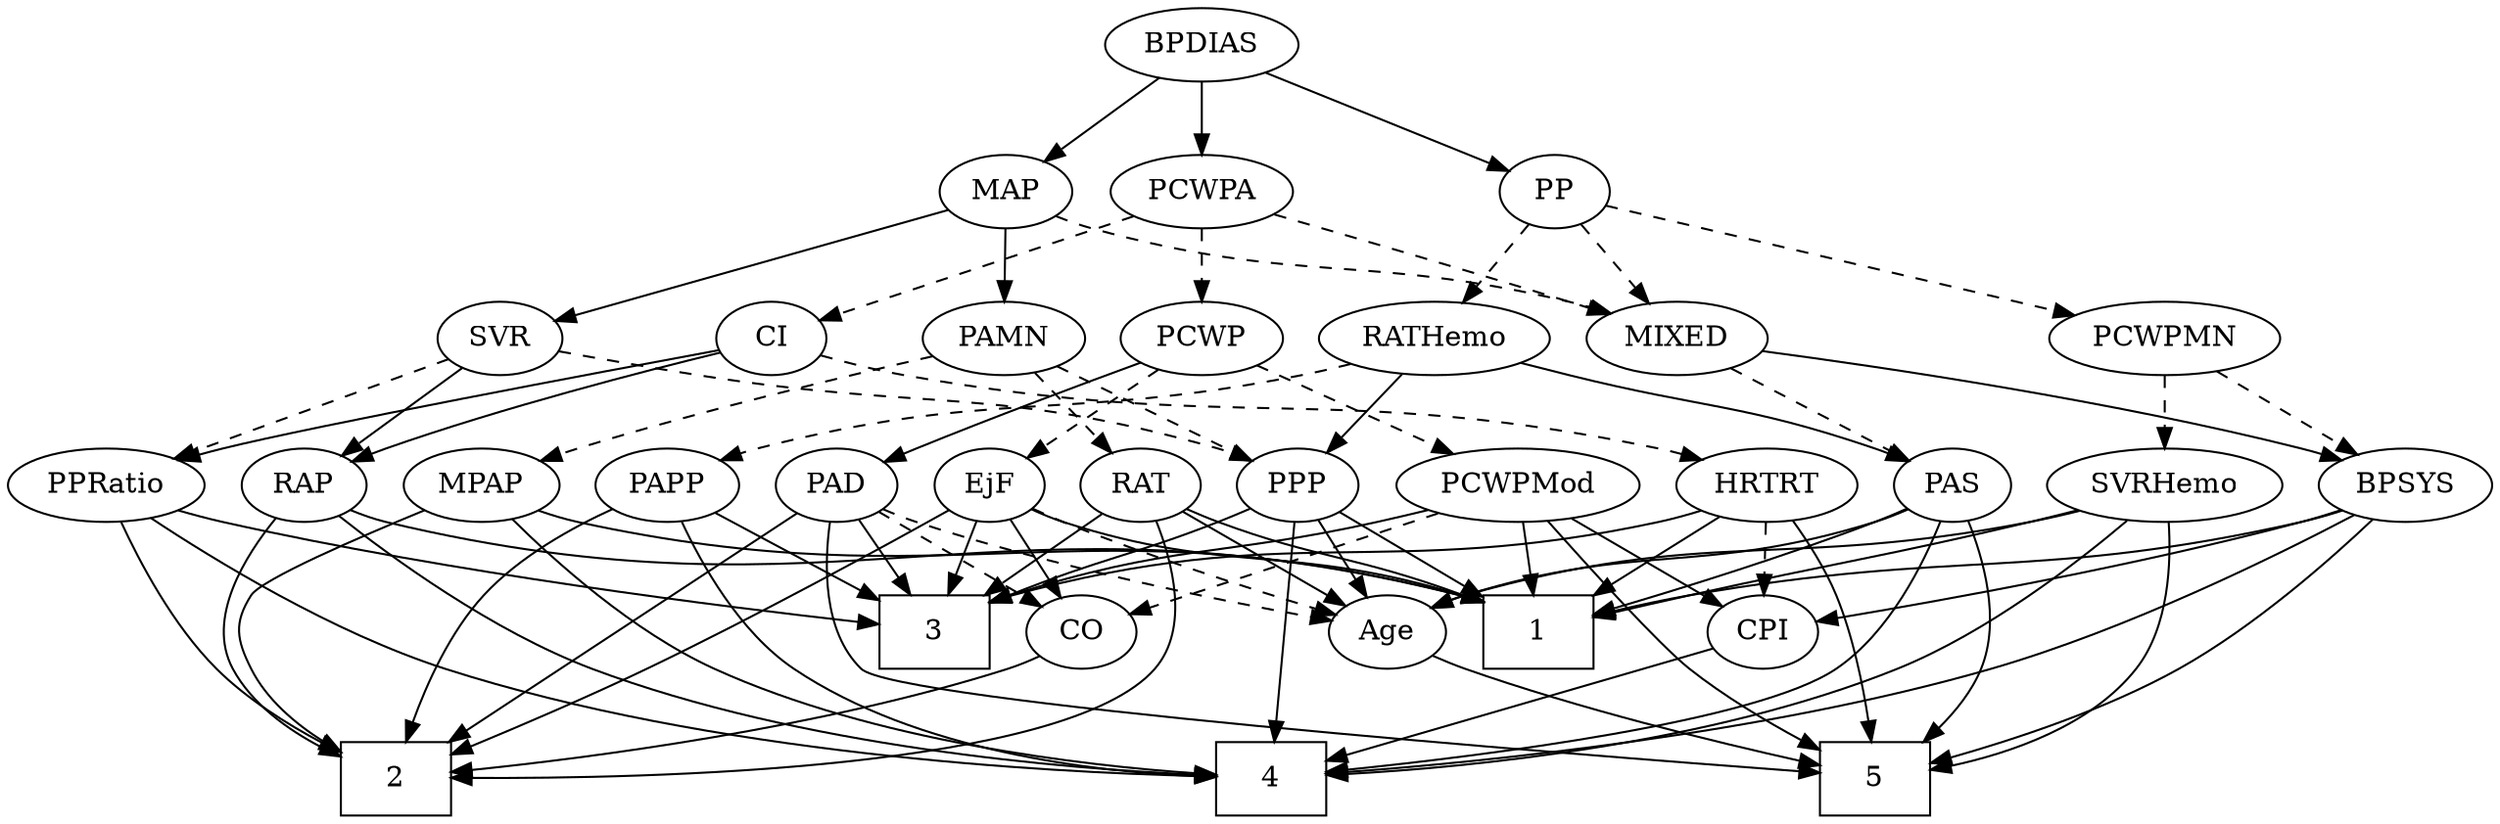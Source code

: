 strict digraph {
	graph [bb="0,0,1118.3,396"];
	node [label="\N"];
	1	[height=0.5,
		pos="684.65,90",
		shape=box,
		width=0.75];
	2	[height=0.5,
		pos="128.65,18",
		shape=box,
		width=0.75];
	3	[height=0.5,
		pos="392.65,90",
		shape=box,
		width=0.75];
	4	[height=0.5,
		pos="557.65,18",
		shape=box,
		width=0.75];
	5	[height=0.5,
		pos="849.65,18",
		shape=box,
		width=0.75];
	Age	[height=0.5,
		pos="612.65,90",
		width=0.75];
	Age -> 5	[pos="e,822.51,24.497 633.69,78.273 638.53,76.028 643.71,73.799 648.65,72 704.6,51.608 771.93,35.484 812.73,26.598",
		style=solid];
	EjF	[height=0.5,
		pos="443.65,162",
		width=0.75];
	EjF -> 1	[pos="e,657.4,104.67 464.25,150.27 469.2,147.98 474.54,145.72 479.65,144 549.43,120.45 573.87,131.55 647.65,107.9",
		style=solid];
	EjF -> 2	[pos="e,155.82,28.891 423.13,150.14 390,132.77 322.46,98.03 263.65,72 230.84,57.479 192.72,42.702 165.38,32.453",
		style=solid];
	EjF -> 3	[pos="e,405.37,108.46 432.33,145.46 426.15,136.99 418.35,126.29 411.31,116.61",
		style=solid];
	EjF -> Age	[pos="e,589.4,99.761 464.87,150.71 469.7,148.44 474.83,146.09 479.65,144 513.55,129.26 552.95,113.75 580.02,103.35",
		style=dashed];
	CO	[height=0.5,
		pos="464.65,90",
		width=0.75];
	EjF -> CO	[pos="e,459.61,107.79 448.73,144.05 451.13,136.06 454.05,126.33 456.73,117.4",
		style=solid];
	RAP	[height=0.5,
		pos="125.65,162",
		width=0.77632];
	RAP -> 1	[pos="e,657.52,105.07 146.69,149.77 151.79,147.49 157.31,145.38 162.65,144 369.21,90.747 437.14,160.98 647.71,107.62",
		style=solid];
	RAP -> 2	[pos="e,101.2,23.845 103.56,150.68 73.211,136.4 22.074,111.93 19.646,108 11.235,94.39 11.16,85.564 19.646,72 35.244,47.072 66.293,33.566 \
91.277,26.441",
		style=solid];
	RAP -> 4	[pos="e,530.36,19.52 140.39,146.65 162,126.5 204.42,90.266 247.65,72 340.4,32.806 460.4,22.577 520.25,19.921",
		style=solid];
	MIXED	[height=0.5,
		pos="754.65,234",
		width=1.1193];
	BPSYS	[height=0.5,
		pos="1080.6,162",
		width=1.0471];
	MIXED -> BPSYS	[pos="e,1052,174.16 792.54,227.76 846.61,219.85 948.77,203.25 1033.6,180 1036.6,179.2 1039.6,178.3 1042.6,177.35",
		style=solid];
	PAS	[height=0.5,
		pos="879.65,162",
		width=0.75];
	MIXED -> PAS	[pos="e,859.34,174.37 778.75,219.5 799.23,208.03 828.7,191.53 850.51,179.32",
		style=dashed];
	MPAP	[height=0.5,
		pos="206.65,162",
		width=0.97491];
	MPAP -> 1	[pos="e,657.51,105.02 232.33,149.7 238.25,147.49 244.59,145.42 250.65,144 420.39,104.35 475.24,152.77 647.6,107.68",
		style=solid];
	MPAP -> 2	[pos="e,101.58,31.283 179.72,150.41 174.09,148.25 168.19,146.02 162.65,144 116.3,127.11 86.321,148.14 57.646,108 48.347,94.98 50.475,86.303 \
57.646,72 65.169,56.998 79.175,45.157 92.772,36.507",
		style=solid];
	MPAP -> 4	[pos="e,530.65,19.623 218.39,145.01 234.23,124.67 264.44,90.039 298.65,72 371,33.841 468.14,23.125 520.49,20.137",
		style=solid];
	BPSYS -> 1	[pos="e,711.93,97.925 1052.6,149.74 1046.4,147.58 1039.9,145.52 1033.6,144 913.87,114.87 879.96,129.82 758.65,108 746.61,105.83 733.57,\
103 721.84,100.28",
		style=solid];
	BPSYS -> 4	[pos="e,584.69,20.301 1058.8,147.28 1026.2,127.4 962.07,90.908 902.65,72 794.07,37.453 658.87,25.063 594.73,20.918",
		style=solid];
	BPSYS -> 5	[pos="e,876.85,24.759 1069.1,144.67 1054.3,124.94 1027,91.916 996.65,72 962.6,49.688 917.97,35.324 886.85,27.256",
		style=solid];
	CPI	[height=0.5,
		pos="794.65,90",
		width=0.75];
	BPSYS -> CPI	[pos="e,820.39,95.58 1052,149.98 1046,147.85 1039.6,145.74 1033.6,144 962.5,123.34 877.43,106.24 830.39,97.433",
		style=solid];
	PAD	[height=0.5,
		pos="369.65,162",
		width=0.79437];
	PAD -> 2	[pos="e,155.77,34.984 349.51,149.14 308.75,125.12 215.95,70.441 164.56,40.162",
		style=solid];
	PAD -> 3	[pos="e,386.97,108.28 375.21,144.05 377.8,136.18 380.94,126.62 383.84,117.79",
		style=solid];
	PAD -> 5	[pos="e,822.37,20.928 360.4,144.65 350.6,124.9 338.8,91.865 356.65,72 371.88,55.036 699.72,29.84 812.18,21.665",
		style=solid];
	PAD -> Age	[pos="e,586.99,96.183 391.9,150.3 397.01,148.05 402.46,145.82 407.65,144 465.86,123.62 535.82,107.19 577.13,98.282",
		style=dashed];
	PAD -> CO	[pos="e,447.18,103.87 387.52,147.83 402.07,137.11 422.81,121.83 439.11,109.82",
		style=dashed];
	CO -> 2	[pos="e,155.71,21.347 444.09,78.143 439.13,75.851 433.78,73.634 428.65,72 336.6,42.715 223.2,28.24 165.76,22.348",
		style=solid];
	PAS -> 1	[pos="e,711.73,98.945 858.51,150.51 853.68,148.25 848.52,145.96 843.65,144 802.59,127.53 754.21,111.93 721.7,101.97",
		style=solid];
	PAS -> 4	[pos="e,585.06,21.374 875.09,143.95 868.7,123.5 855.02,89.761 830.65,72 793.59,45.002 661.25,28.891 595.41,22.374",
		style=solid];
	PAS -> 5	[pos="e,873.4,36.09 889.42,145.13 899.28,126.98 911.7,96.605 901.65,72 897.16,61.017 889.18,51.081 880.79,42.858",
		style=solid];
	PAS -> Age	[pos="e,633.21,101.83 859.08,150.17 854.12,147.88 848.78,145.65 843.65,144 759.77,116.96 732.53,135.04 648.65,108 646.72,107.38 644.77,\
106.68 642.82,105.92",
		style=solid];
	PAMN	[height=0.5,
		pos="455.65,234",
		width=1.011];
	PAMN -> MPAP	[pos="e,233.46,173.93 423.76,225.24 374.66,213.2 282.85,190.34 250.65,180 248.1,179.18 245.49,178.3 242.87,177.38",
		style=dashed];
	RAT	[height=0.5,
		pos="515.65,162",
		width=0.75827];
	PAMN -> RAT	[pos="e,502.5,178.34 469.26,217.12 477.12,207.95 487.14,196.26 495.85,186.09",
		style=dashed];
	PPP	[height=0.5,
		pos="587.65,162",
		width=0.75];
	PAMN -> PPP	[pos="e,566.96,173.97 479.55,220.32 501.59,208.64 534.37,191.25 558.05,178.69",
		style=dashed];
	RATHemo	[height=0.5,
		pos="646.65,234",
		width=1.3721];
	RATHemo -> PAS	[pos="e,858.6,173.74 684.06,222.07 691.22,220.02 698.66,217.92 705.65,216 766.77,199.22 784.06,201.63 843.65,180 845.5,179.33 847.38,178.59 \
849.27,177.82",
		style=solid];
	RATHemo -> PPP	[pos="e,600.32,178.04 632.66,216.41 625,207.31 615.37,195.9 607,185.96",
		style=solid];
	PAPP	[height=0.5,
		pos="291.65,162",
		width=0.88464];
	RATHemo -> PAPP	[pos="e,315.39,174.3 610.66,221.57 603.42,219.52 595.83,217.55 588.65,216 475.89,191.71 442.79,210.82 331.65,180 329.38,179.37 327.07,\
178.64 324.76,177.85",
		style=dashed];
	CPI -> 4	[pos="e,584.88,27.044 770.18,81.772 728.55,69.478 643.72,44.423 594.76,29.961",
		style=solid];
	RAT -> 1	[pos="e,657.63,104.06 536.83,150.63 541.66,148.36 546.8,146.04 551.65,144 591.3,127.32 604.56,125.95 648.17,108.01",
		style=solid];
	RAT -> 2	[pos="e,155.89,18.888 518.16,143.91 520.08,123.74 519.72,90.595 500.65,72 453.67,26.201 250.85,19.653 166.09,18.949",
		style=solid];
	RAT -> 3	[pos="e,420.03,106.58 495.61,149.6 477.62,139.36 450.78,124.08 429.01,111.69",
		style=solid];
	RAT -> Age	[pos="e,594.97,103.76 533.44,148.16 548.34,137.41 569.82,121.91 586.65,109.76",
		style=solid];
	SVR	[height=0.5,
		pos="214.65,234",
		width=0.77632];
	SVR -> RAP	[pos="e,142.75,176.46 197.49,219.5 184.19,209.04 165.57,194.4 150.62,182.65",
		style=solid];
	SVR -> PPP	[pos="e,567.12,173.96 241.23,228.03 260.26,224.52 286.5,219.79 309.65,216 416.96,198.42 447.59,211.56 551.65,180 553.58,179.41 555.54,\
178.74 557.5,178",
		style=dashed];
	PPRatio	[height=0.5,
		pos="39.646,162",
		width=1.1013];
	SVR -> PPRatio	[pos="e,68.514,174.55 191.41,223.7 162.43,212.11 112.49,192.14 77.849,178.28",
		style=dashed];
	PCWPMod	[height=0.5,
		pos="684.65,162",
		width=1.4443];
	PCWPMod -> 1	[pos="e,684.65,108.1 684.65,143.7 684.65,135.98 684.65,126.71 684.65,118.11",
		style=solid];
	PCWPMod -> 3	[pos="e,419.87,104.75 646.38,149.77 638.88,147.73 631.04,145.71 623.65,144 540.8,124.85 514.38,134.31 429.39,107.79",
		style=solid];
	PCWPMod -> 5	[pos="e,822.56,31.6 695.73,144.41 709.06,125.32 732.88,93.807 758.65,72 775.13,58.05 795.78,45.689 813.24,36.421",
		style=solid];
	PCWPMod -> CO	[pos="e,488.66,98.64 647.82,149.28 606.1,136.01 538.67,114.55 498.3,101.71",
		style=dashed];
	PCWPMod -> CPI	[pos="e,775.57,103.14 708.51,145.81 725.63,134.92 748.73,120.22 766.7,108.78",
		style=solid];
	PCWPA	[height=0.5,
		pos="545.65,306",
		width=1.1555];
	PCWPA -> MIXED	[pos="e,723.72,245.55 577.64,294.4 609.76,283.74 660.66,266.81 704.65,252 707.73,250.96 710.92,249.88 714.13,248.8",
		style=dashed];
	PCWP	[height=0.5,
		pos="544.65,234",
		width=0.97491];
	PCWPA -> PCWP	[pos="e,544.89,252.1 545.4,287.7 545.29,279.98 545.16,270.71 545.03,262.11",
		style=dashed];
	CI	[height=0.5,
		pos="345.65,234",
		width=0.75];
	PCWPA -> CI	[pos="e,369.18,243.24 514.4,294.06 477.48,281.14 416.35,259.75 378.68,246.56",
		style=dashed];
	PCWPMN	[height=0.5,
		pos="974.65,234",
		width=1.3902];
	PCWPMN -> BPSYS	[pos="e,1059.5,176.97 997.65,217.81 1013.3,207.47 1034.2,193.69 1051.1,182.53",
		style=dashed];
	SVRHemo	[height=0.5,
		pos="974.65,162",
		width=1.3902];
	PCWPMN -> SVRHemo	[pos="e,974.65,180.1 974.65,215.7 974.65,207.98 974.65,198.71 974.65,190.11",
		style=dashed];
	SVRHemo -> 1	[pos="e,711.71,97.22 937.28,149.9 930.12,147.86 922.66,145.81 915.65,144 846.34,126.08 828.42,124.01 758.65,108 746.62,105.24 733.5,102.23 \
721.69,99.513",
		style=solid];
	SVRHemo -> 4	[pos="e,584.74,19.446 958.82,144.57 938.07,124.09 899.59,89.657 859.65,72 770.27,32.495 653.78,22.394 595.02,19.84",
		style=solid];
	SVRHemo -> 5	[pos="e,876.66,21.573 980.68,143.99 986.34,124.8 991.99,93.466 977.65,72 957.56,41.947 916.95,28.914 886.83,23.275",
		style=solid];
	SVRHemo -> Age	[pos="e,633.16,102.01 938.03,149.55 930.67,147.5 922.95,145.54 915.65,144 798.47,119.36 763.47,141.96 648.65,108 646.71,107.43 644.74,\
106.76 642.78,106.04",
		style=solid];
	BPDIAS	[height=0.5,
		pos="545.65,378",
		width=1.1735];
	BPDIAS -> PCWPA	[pos="e,545.65,324.1 545.65,359.7 545.65,351.98 545.65,342.71 545.65,334.11",
		style=solid];
	MAP	[height=0.5,
		pos="455.65,306",
		width=0.84854];
	BPDIAS -> MAP	[pos="e,473.31,320.74 526.12,361.81 512.98,351.59 495.52,338.02 481.27,326.93",
		style=solid];
	PP	[height=0.5,
		pos="700.65,306",
		width=0.75];
	BPDIAS -> PP	[pos="e,678.79,316.87 573.72,364.32 600.72,352.13 641.46,333.73 669.46,321.08",
		style=solid];
	MAP -> MIXED	[pos="e,724.47,246.12 478.81,293.81 483.94,291.65 489.41,289.57 494.65,288 585.38,260.88 612.87,275.31 704.65,252 707.99,251.15 711.43,\
250.18 714.87,249.15",
		style=dashed];
	MAP -> PAMN	[pos="e,455.65,252.1 455.65,287.7 455.65,279.98 455.65,270.71 455.65,262.11",
		style=solid];
	MAP -> SVR	[pos="e,239.66,242.27 428.93,297.24 385.11,284.51 297.99,259.21 249.41,245.1",
		style=solid];
	PP -> MIXED	[pos="e,741.94,251.47 712.63,289.46 719.43,280.65 728.09,269.43 735.78,259.46",
		style=dashed];
	PP -> RATHemo	[pos="e,659.35,251.47 688.66,289.46 681.87,280.65 673.21,269.43 665.52,259.46",
		style=dashed];
	PP -> PCWPMN	[pos="e,934.81,245.18 725.45,298.66 770.4,287.18 866.14,262.72 924.99,247.69",
		style=dashed];
	PPP -> 1	[pos="e,660.75,108.24 605.44,148.16 618.54,138.7 636.73,125.58 652.37,114.29",
		style=solid];
	PPP -> 3	[pos="e,419.97,104.44 566.56,150.37 561.73,148.12 556.56,145.87 551.65,144 501.21,124.84 483.74,127.82 429.4,107.98",
		style=solid];
	PPP -> 4	[pos="e,561.29,36.268 584.09,144.15 578.97,119.94 569.49,75.054 563.38,46.133",
		style=solid];
	PPP -> Age	[pos="e,606.59,107.96 593.57,144.41 596.42,136.42 599.92,126.64 603.13,117.64",
		style=solid];
	PPRatio -> 2	[pos="e,101.41,22.562 26.161,144.82 12.31,126.12 -5.2716,94.975 9.6465,72 27.636,44.294 63.836,30.951 91.61,24.599",
		style=solid];
	PPRatio -> 3	[pos="e,365.5,94.238 69.21,149.88 75.564,147.74 82.283,145.65 88.646,144 183.37,119.48 297.66,102.97 355.39,95.523",
		style=solid];
	PPRatio -> 4	[pos="e,530.44,19.077 58.348,145.86 84.618,125.47 134.73,89.7 183.65,72 301.3,29.428 451.32,20.874 520.11,19.278",
		style=solid];
	PCWP -> EjF	[pos="e,461.86,175.62 524.69,219.17 509.12,208.38 487.35,193.29 470.29,181.47",
		style=dashed];
	PCWP -> PAD	[pos="e,392.07,173.26 517.27,222.43 478.06,207.29 410.32,181.11 407.65,180 405.59,179.14 403.47,178.24 401.34,177.33",
		style=solid];
	PCWP -> PCWPMod	[pos="e,656.2,177.22 569.03,220.81 590.57,210.04 622.3,194.17 647.08,181.78",
		style=dashed];
	CI -> RAP	[pos="e,147.33,173.62 320.7,227.03 285.12,218.24 217.98,200.59 162.65,180 160.76,179.3 158.83,178.54 156.9,177.75",
		style=solid];
	CI -> PPRatio	[pos="e,69.512,174.06 320.02,228.16 264.06,217.51 132.46,192.06 88.646,180 85.521,179.14 82.306,178.18 79.088,177.18",
		style=solid];
	HRTRT	[height=0.5,
		pos="794.65,162",
		width=1.1013];
	CI -> HRTRT	[pos="e,765.42,174.35 369.84,225.76 381.99,222.35 396.99,218.5 410.65,216 557.93,188.98 599.53,212.75 745.65,180 749,179.25 752.44,178.34 \
755.87,177.35",
		style=dashed];
	PAPP -> 2	[pos="e,133.05,36.218 266.89,150.58 232.84,136.18 175.32,111.55 171.65,108 154.07,91.018 142.75,65.389 136.15,45.988",
		style=solid];
	PAPP -> 3	[pos="e,367.86,108.18 311.12,147.5 324.76,138.05 343.33,125.18 359.3,114.11",
		style=solid];
	PAPP -> 4	[pos="e,530.57,21.864 292.98,143.88 295.49,123.67 302.74,90.494 323.65,72 352.5,46.475 461.84,30.165 520.28,23.08",
		style=solid];
	HRTRT -> 1	[pos="e,711.67,108.19 772.65,147 757.7,137.49 737.59,124.69 720.37,113.73",
		style=solid];
	HRTRT -> 3	[pos="e,419.8,104.95 765.41,149.68 758.98,147.52 752.14,145.48 745.65,144 610.48,113.28 566.98,145.29 429.44,107.66",
		style=solid];
	HRTRT -> 5	[pos="e,847.95,36.326 808.1,144.79 815.77,134.76 824.97,121.3 830.65,108 839.06,88.293 843.89,64.488 846.57,46.458",
		style=solid];
	HRTRT -> CPI	[pos="e,794.65,108.1 794.65,143.7 794.65,135.98 794.65,126.71 794.65,118.11",
		style=dashed];
}
